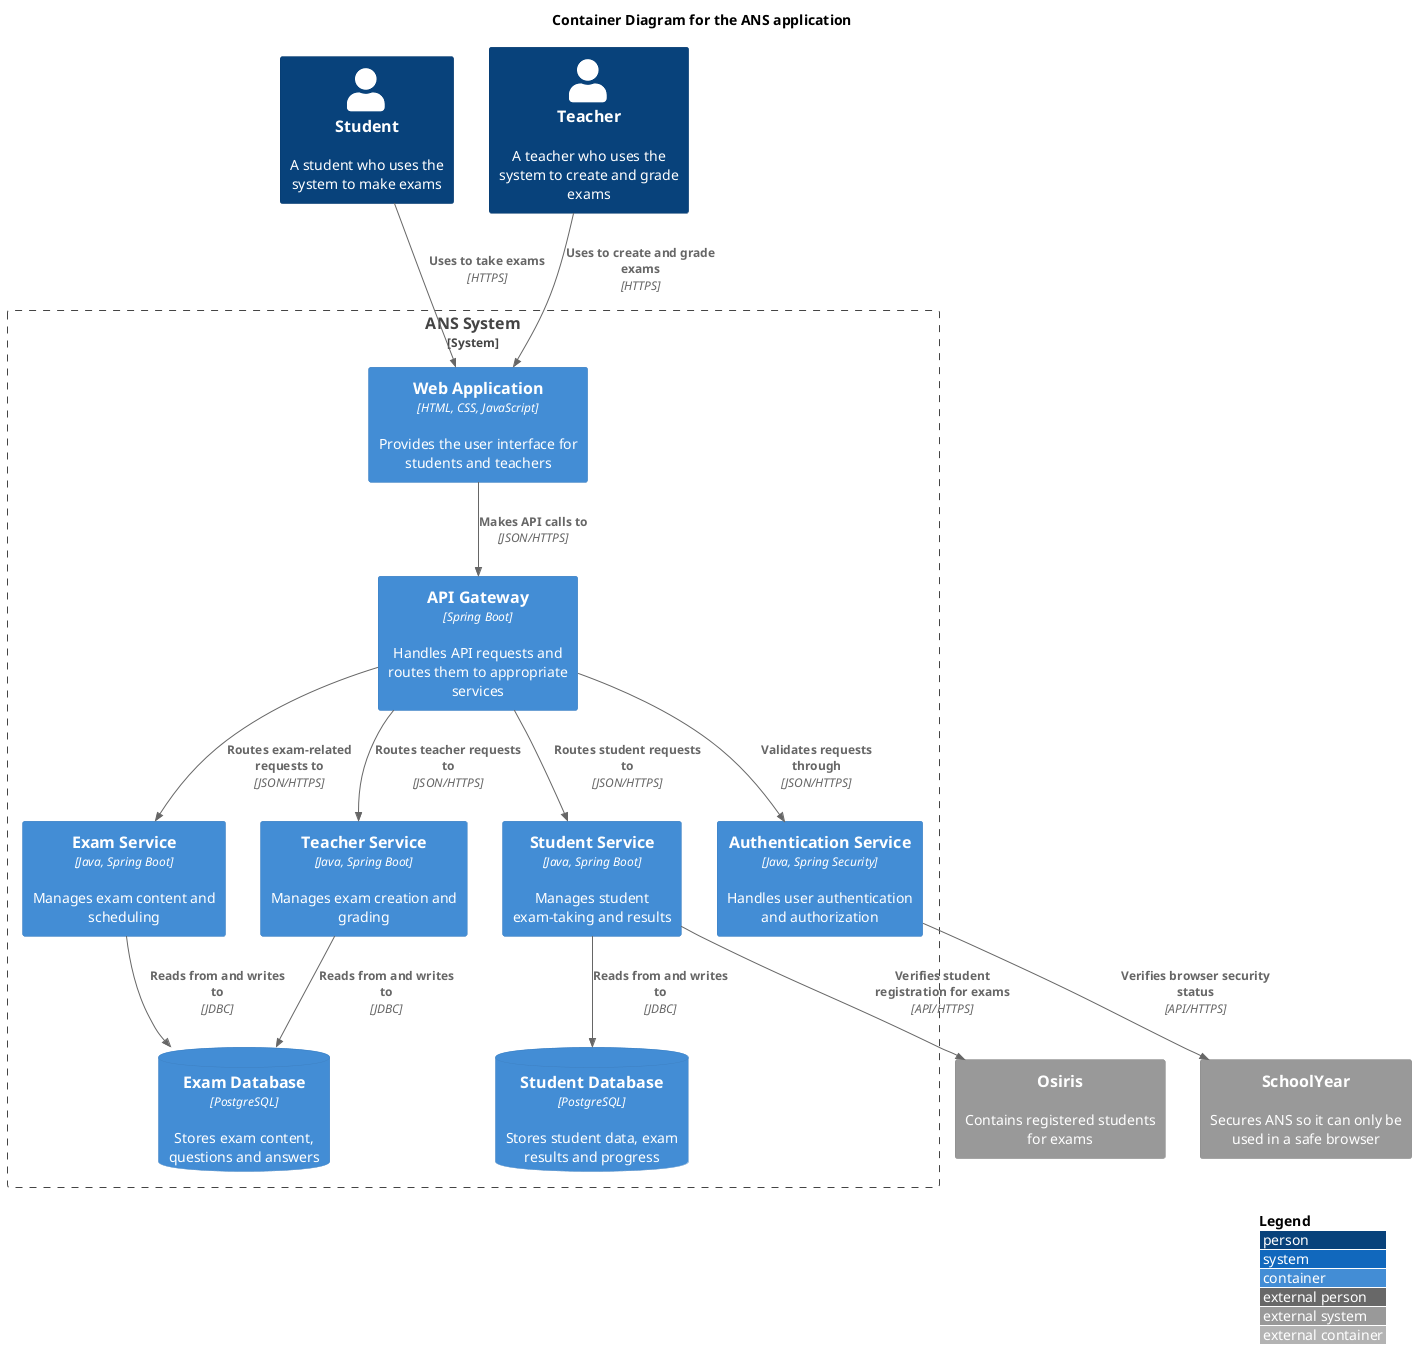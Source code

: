 @startuml
!include <C4/C4>
!include <C4/C4_Context>
!include <C4/C4_Container>

title Container Diagram for the ANS application

LAYOUT_WITH_LEGEND()

Person(student, "Student", "A student who uses the system to make exams")
Person(teacher, "Teacher", "A teacher who uses the system to create and grade exams")

System_Boundary(ans, "ANS System") {
    Container(web_application, "Web Application", "HTML, CSS, JavaScript", "Provides the user interface for students and teachers")
    Container(api_gateway, "API Gateway", "Spring Boot", "Handles API requests and routes them to appropriate services")
    Container(student_service, "Student Service", "Java, Spring Boot", "Manages student exam-taking and results")
    Container(teacher_service, "Teacher Service", "Java, Spring Boot", "Manages exam creation and grading")
    Container(auth_service, "Authentication Service", "Java, Spring Security", "Handles user authentication and authorization")
    Container(exam_service, "Exam Service", "Java, Spring Boot", "Manages exam content and scheduling")
    ContainerDb(student_db, "Student Database", "PostgreSQL", "Stores student data, exam results and progress")
    ContainerDb(exam_db, "Exam Database", "PostgreSQL", "Stores exam content, questions and answers")
}

System_Ext(osiris, "Osiris", "Contains registered students for exams")
System_Ext(schoolyear, "SchoolYear", "Secures ANS so it can only be used in a safe browser")

Rel(student, web_application, "Uses to take exams", "HTTPS")
Rel(teacher, web_application, "Uses to create and grade exams", "HTTPS")

Rel(web_application, api_gateway, "Makes API calls to", "JSON/HTTPS")
Rel(api_gateway, student_service, "Routes student requests to", "JSON/HTTPS")
Rel(api_gateway, teacher_service, "Routes teacher requests to", "JSON/HTTPS")
Rel(api_gateway, auth_service, "Validates requests through", "JSON/HTTPS")
Rel(api_gateway, exam_service, "Routes exam-related requests to", "JSON/HTTPS")

Rel(student_service, student_db, "Reads from and writes to", "JDBC")
Rel(teacher_service, exam_db, "Reads from and writes to", "JDBC")
Rel(exam_service, exam_db, "Reads from and writes to", "JDBC")

Rel(student_service, osiris, "Verifies student registration for exams", "API/HTTPS")
Rel(auth_service, schoolyear, "Verifies browser security status", "API/HTTPS")

@enduml